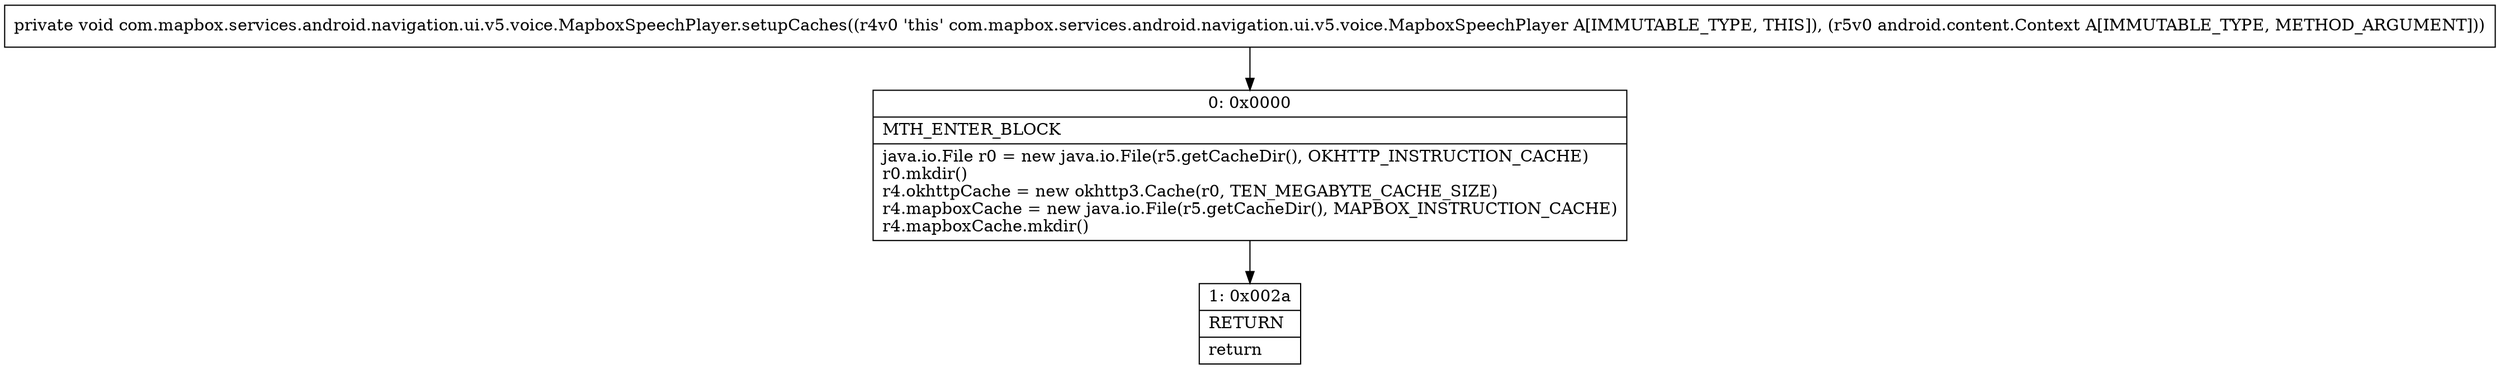 digraph "CFG forcom.mapbox.services.android.navigation.ui.v5.voice.MapboxSpeechPlayer.setupCaches(Landroid\/content\/Context;)V" {
Node_0 [shape=record,label="{0\:\ 0x0000|MTH_ENTER_BLOCK\l|java.io.File r0 = new java.io.File(r5.getCacheDir(), OKHTTP_INSTRUCTION_CACHE)\lr0.mkdir()\lr4.okhttpCache = new okhttp3.Cache(r0, TEN_MEGABYTE_CACHE_SIZE)\lr4.mapboxCache = new java.io.File(r5.getCacheDir(), MAPBOX_INSTRUCTION_CACHE)\lr4.mapboxCache.mkdir()\l}"];
Node_1 [shape=record,label="{1\:\ 0x002a|RETURN\l|return\l}"];
MethodNode[shape=record,label="{private void com.mapbox.services.android.navigation.ui.v5.voice.MapboxSpeechPlayer.setupCaches((r4v0 'this' com.mapbox.services.android.navigation.ui.v5.voice.MapboxSpeechPlayer A[IMMUTABLE_TYPE, THIS]), (r5v0 android.content.Context A[IMMUTABLE_TYPE, METHOD_ARGUMENT])) }"];
MethodNode -> Node_0;
Node_0 -> Node_1;
}


